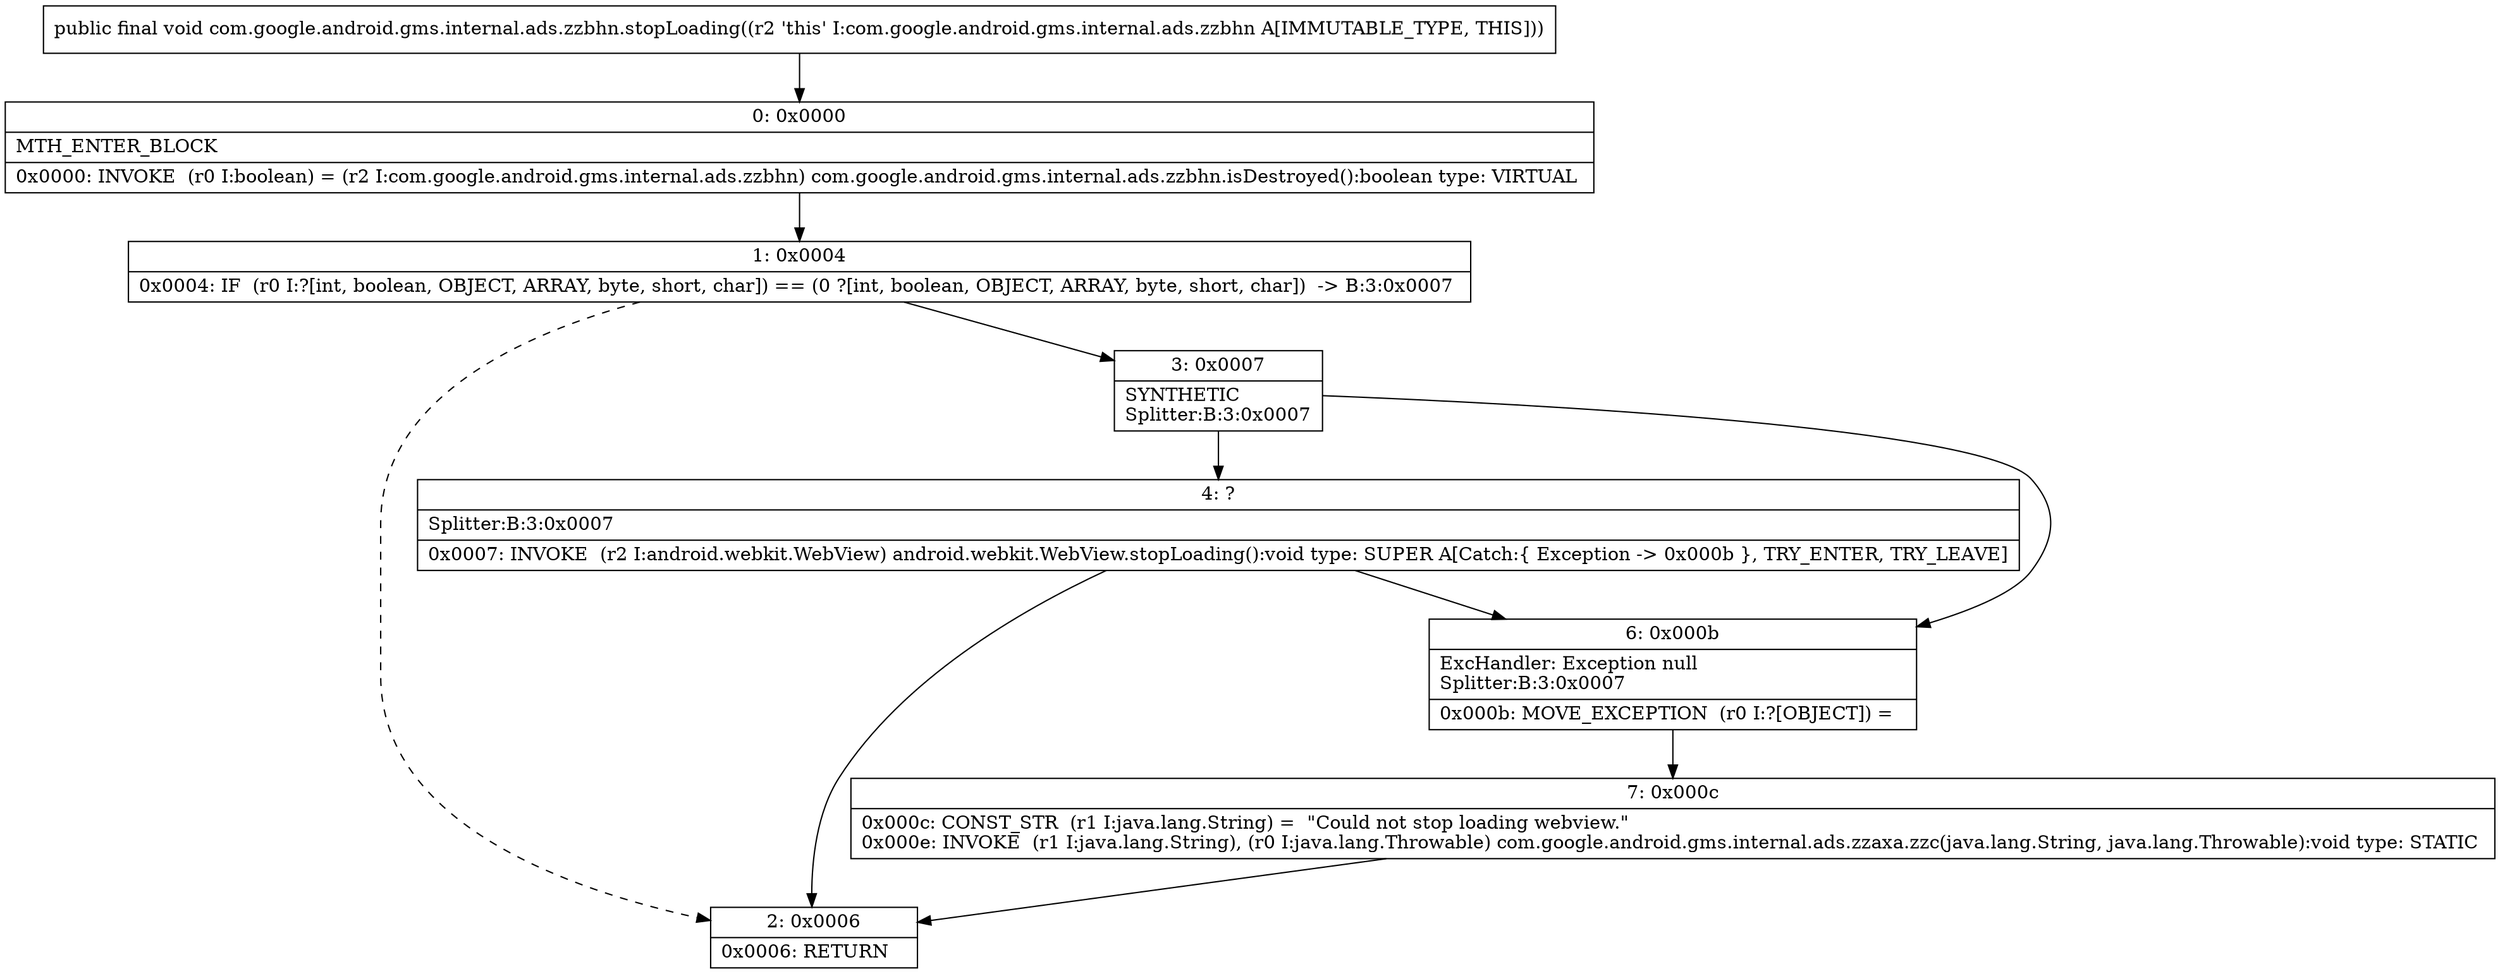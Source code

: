 digraph "CFG forcom.google.android.gms.internal.ads.zzbhn.stopLoading()V" {
Node_0 [shape=record,label="{0\:\ 0x0000|MTH_ENTER_BLOCK\l|0x0000: INVOKE  (r0 I:boolean) = (r2 I:com.google.android.gms.internal.ads.zzbhn) com.google.android.gms.internal.ads.zzbhn.isDestroyed():boolean type: VIRTUAL \l}"];
Node_1 [shape=record,label="{1\:\ 0x0004|0x0004: IF  (r0 I:?[int, boolean, OBJECT, ARRAY, byte, short, char]) == (0 ?[int, boolean, OBJECT, ARRAY, byte, short, char])  \-\> B:3:0x0007 \l}"];
Node_2 [shape=record,label="{2\:\ 0x0006|0x0006: RETURN   \l}"];
Node_3 [shape=record,label="{3\:\ 0x0007|SYNTHETIC\lSplitter:B:3:0x0007\l}"];
Node_4 [shape=record,label="{4\:\ ?|Splitter:B:3:0x0007\l|0x0007: INVOKE  (r2 I:android.webkit.WebView) android.webkit.WebView.stopLoading():void type: SUPER A[Catch:\{ Exception \-\> 0x000b \}, TRY_ENTER, TRY_LEAVE]\l}"];
Node_6 [shape=record,label="{6\:\ 0x000b|ExcHandler: Exception null\lSplitter:B:3:0x0007\l|0x000b: MOVE_EXCEPTION  (r0 I:?[OBJECT]) =  \l}"];
Node_7 [shape=record,label="{7\:\ 0x000c|0x000c: CONST_STR  (r1 I:java.lang.String) =  \"Could not stop loading webview.\" \l0x000e: INVOKE  (r1 I:java.lang.String), (r0 I:java.lang.Throwable) com.google.android.gms.internal.ads.zzaxa.zzc(java.lang.String, java.lang.Throwable):void type: STATIC \l}"];
MethodNode[shape=record,label="{public final void com.google.android.gms.internal.ads.zzbhn.stopLoading((r2 'this' I:com.google.android.gms.internal.ads.zzbhn A[IMMUTABLE_TYPE, THIS])) }"];
MethodNode -> Node_0;
Node_0 -> Node_1;
Node_1 -> Node_2[style=dashed];
Node_1 -> Node_3;
Node_3 -> Node_4;
Node_3 -> Node_6;
Node_4 -> Node_6;
Node_4 -> Node_2;
Node_6 -> Node_7;
Node_7 -> Node_2;
}

